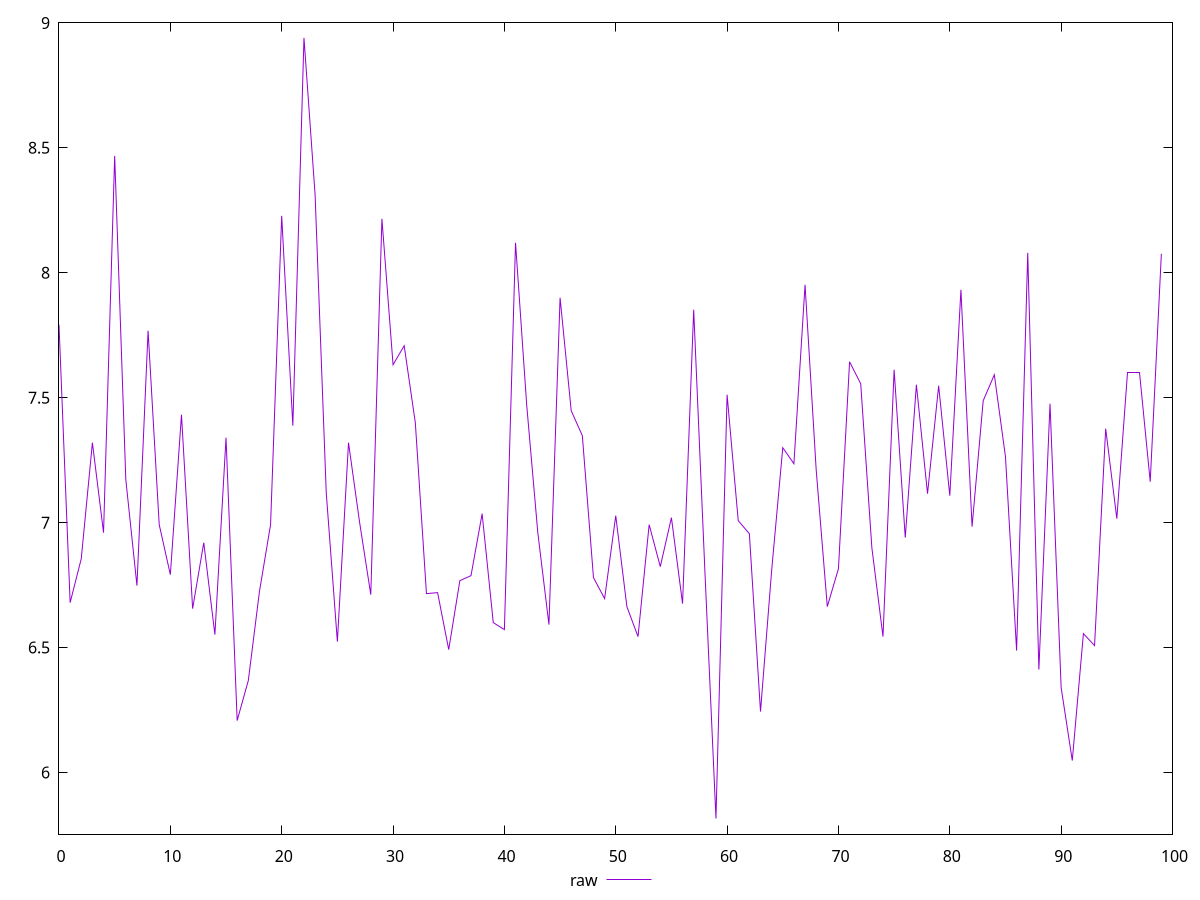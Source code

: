 reset
set terminal svg size 640, 490
set output "reprap/bootup-time/samples/pages+cached+noexternal+nofonts+nosvg+noimg+nocss+nojs/raw/values.svg"

$raw <<EOF
0 7.792000000000002
1 6.6800000000000015
2 6.856000000000002
3 7.32
4 6.960000000000001
5 8.468000000000002
6 7.1720000000000015
7 6.748000000000001
8 7.768000000000001
9 6.992000000000002
10 6.792000000000002
11 7.432000000000001
12 6.656000000000001
13 6.920000000000001
14 6.552000000000001
15 7.340000000000002
16 6.208000000000002
17 6.368000000000001
18 6.724000000000001
19 6.992000000000001
20 8.228000000000002
21 7.388
22 8.94
23 8.312000000000001
24 7.12
25 6.524000000000001
26 7.32
27 7.000000000000002
28 6.7120000000000015
29 8.216000000000001
30 7.6320000000000014
31 7.708000000000002
32 7.4
33 6.716000000000001
34 6.720000000000001
35 6.492000000000001
36 6.768000000000001
37 6.788000000000002
38 7.036000000000001
39 6.600000000000001
40 6.572000000000001
41 8.120000000000001
42 7.472000000000001
43 6.960000000000001
44 6.5920000000000005
45 7.9
46 7.448000000000002
47 7.348000000000002
48 6.78
49 6.6960000000000015
50 7.0280000000000005
51 6.6640000000000015
52 6.544000000000001
53 6.992000000000001
54 6.824000000000002
55 7.020000000000001
56 6.676000000000001
57 7.852
58 6.812000000000002
59 5.816000000000001
60 7.5120000000000005
61 7.008000000000001
62 6.956000000000001
63 6.2440000000000015
64 6.808000000000001
65 7.300000000000001
66 7.2360000000000015
67 7.952000000000002
68 7.2120000000000015
69 6.664000000000001
70 6.816
71 7.644
72 7.556000000000001
73 6.9
74 6.544000000000001
75 7.612
76 6.940000000000001
77 7.552000000000001
78 7.1160000000000005
79 7.548000000000001
80 7.1080000000000005
81 7.932000000000002
82 6.984000000000002
83 7.488000000000001
84 7.592000000000001
85 7.264000000000001
86 6.488000000000001
87 8.080000000000002
88 6.412000000000001
89 7.476000000000001
90 6.340000000000002
91 6.048000000000002
92 6.556000000000001
93 6.508000000000001
94 7.376000000000001
95 7.016
96 7.600000000000001
97 7.600000000000001
98 7.1640000000000015
99 8.076
EOF

set key outside below
set yrange [5.753520000000001:9.00248]

plot \
  $raw title "raw" with line, \


reset